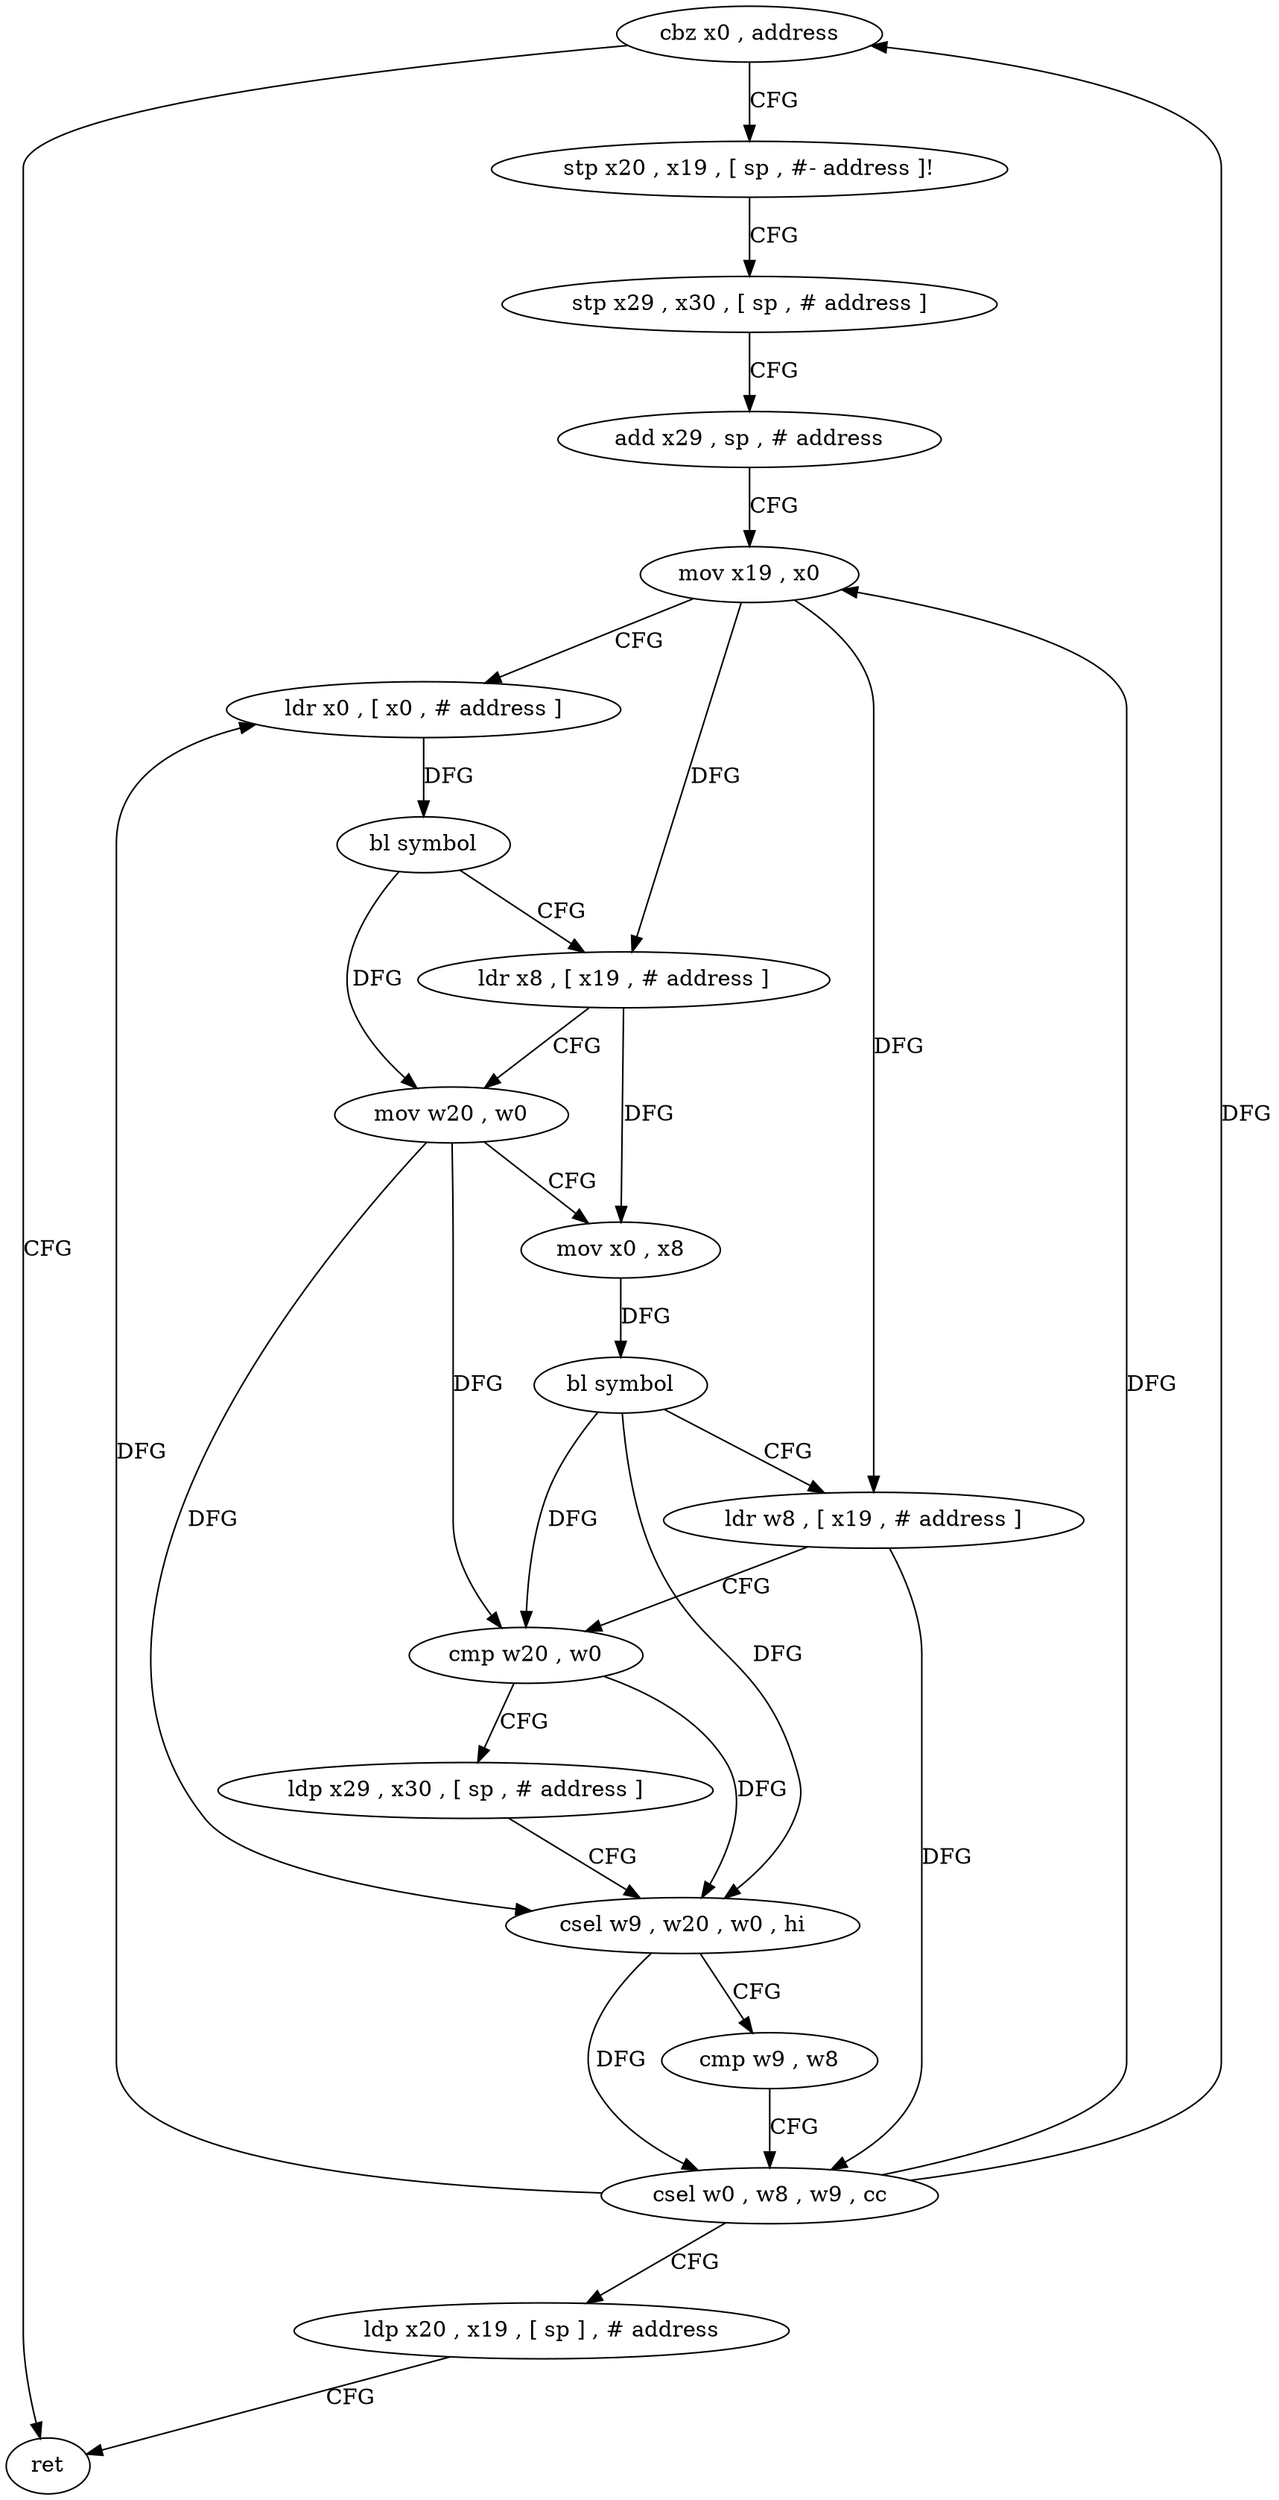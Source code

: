 digraph "func" {
"4228372" [label = "cbz x0 , address" ]
"4228444" [label = "ret" ]
"4228376" [label = "stp x20 , x19 , [ sp , #- address ]!" ]
"4228380" [label = "stp x29 , x30 , [ sp , # address ]" ]
"4228384" [label = "add x29 , sp , # address" ]
"4228388" [label = "mov x19 , x0" ]
"4228392" [label = "ldr x0 , [ x0 , # address ]" ]
"4228396" [label = "bl symbol" ]
"4228400" [label = "ldr x8 , [ x19 , # address ]" ]
"4228404" [label = "mov w20 , w0" ]
"4228408" [label = "mov x0 , x8" ]
"4228412" [label = "bl symbol" ]
"4228416" [label = "ldr w8 , [ x19 , # address ]" ]
"4228420" [label = "cmp w20 , w0" ]
"4228424" [label = "ldp x29 , x30 , [ sp , # address ]" ]
"4228428" [label = "csel w9 , w20 , w0 , hi" ]
"4228432" [label = "cmp w9 , w8" ]
"4228436" [label = "csel w0 , w8 , w9 , cc" ]
"4228440" [label = "ldp x20 , x19 , [ sp ] , # address" ]
"4228372" -> "4228444" [ label = "CFG" ]
"4228372" -> "4228376" [ label = "CFG" ]
"4228376" -> "4228380" [ label = "CFG" ]
"4228380" -> "4228384" [ label = "CFG" ]
"4228384" -> "4228388" [ label = "CFG" ]
"4228388" -> "4228392" [ label = "CFG" ]
"4228388" -> "4228400" [ label = "DFG" ]
"4228388" -> "4228416" [ label = "DFG" ]
"4228392" -> "4228396" [ label = "DFG" ]
"4228396" -> "4228400" [ label = "CFG" ]
"4228396" -> "4228404" [ label = "DFG" ]
"4228400" -> "4228404" [ label = "CFG" ]
"4228400" -> "4228408" [ label = "DFG" ]
"4228404" -> "4228408" [ label = "CFG" ]
"4228404" -> "4228420" [ label = "DFG" ]
"4228404" -> "4228428" [ label = "DFG" ]
"4228408" -> "4228412" [ label = "DFG" ]
"4228412" -> "4228416" [ label = "CFG" ]
"4228412" -> "4228420" [ label = "DFG" ]
"4228412" -> "4228428" [ label = "DFG" ]
"4228416" -> "4228420" [ label = "CFG" ]
"4228416" -> "4228436" [ label = "DFG" ]
"4228420" -> "4228424" [ label = "CFG" ]
"4228420" -> "4228428" [ label = "DFG" ]
"4228424" -> "4228428" [ label = "CFG" ]
"4228428" -> "4228432" [ label = "CFG" ]
"4228428" -> "4228436" [ label = "DFG" ]
"4228432" -> "4228436" [ label = "CFG" ]
"4228436" -> "4228440" [ label = "CFG" ]
"4228436" -> "4228372" [ label = "DFG" ]
"4228436" -> "4228388" [ label = "DFG" ]
"4228436" -> "4228392" [ label = "DFG" ]
"4228440" -> "4228444" [ label = "CFG" ]
}

